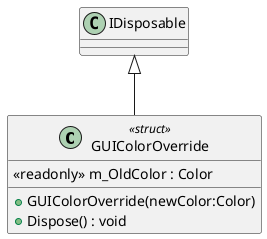@startuml
class GUIColorOverride <<struct>> {
    <<readonly>> m_OldColor : Color
    + GUIColorOverride(newColor:Color)
    + Dispose() : void
}
IDisposable <|-- GUIColorOverride
@enduml
